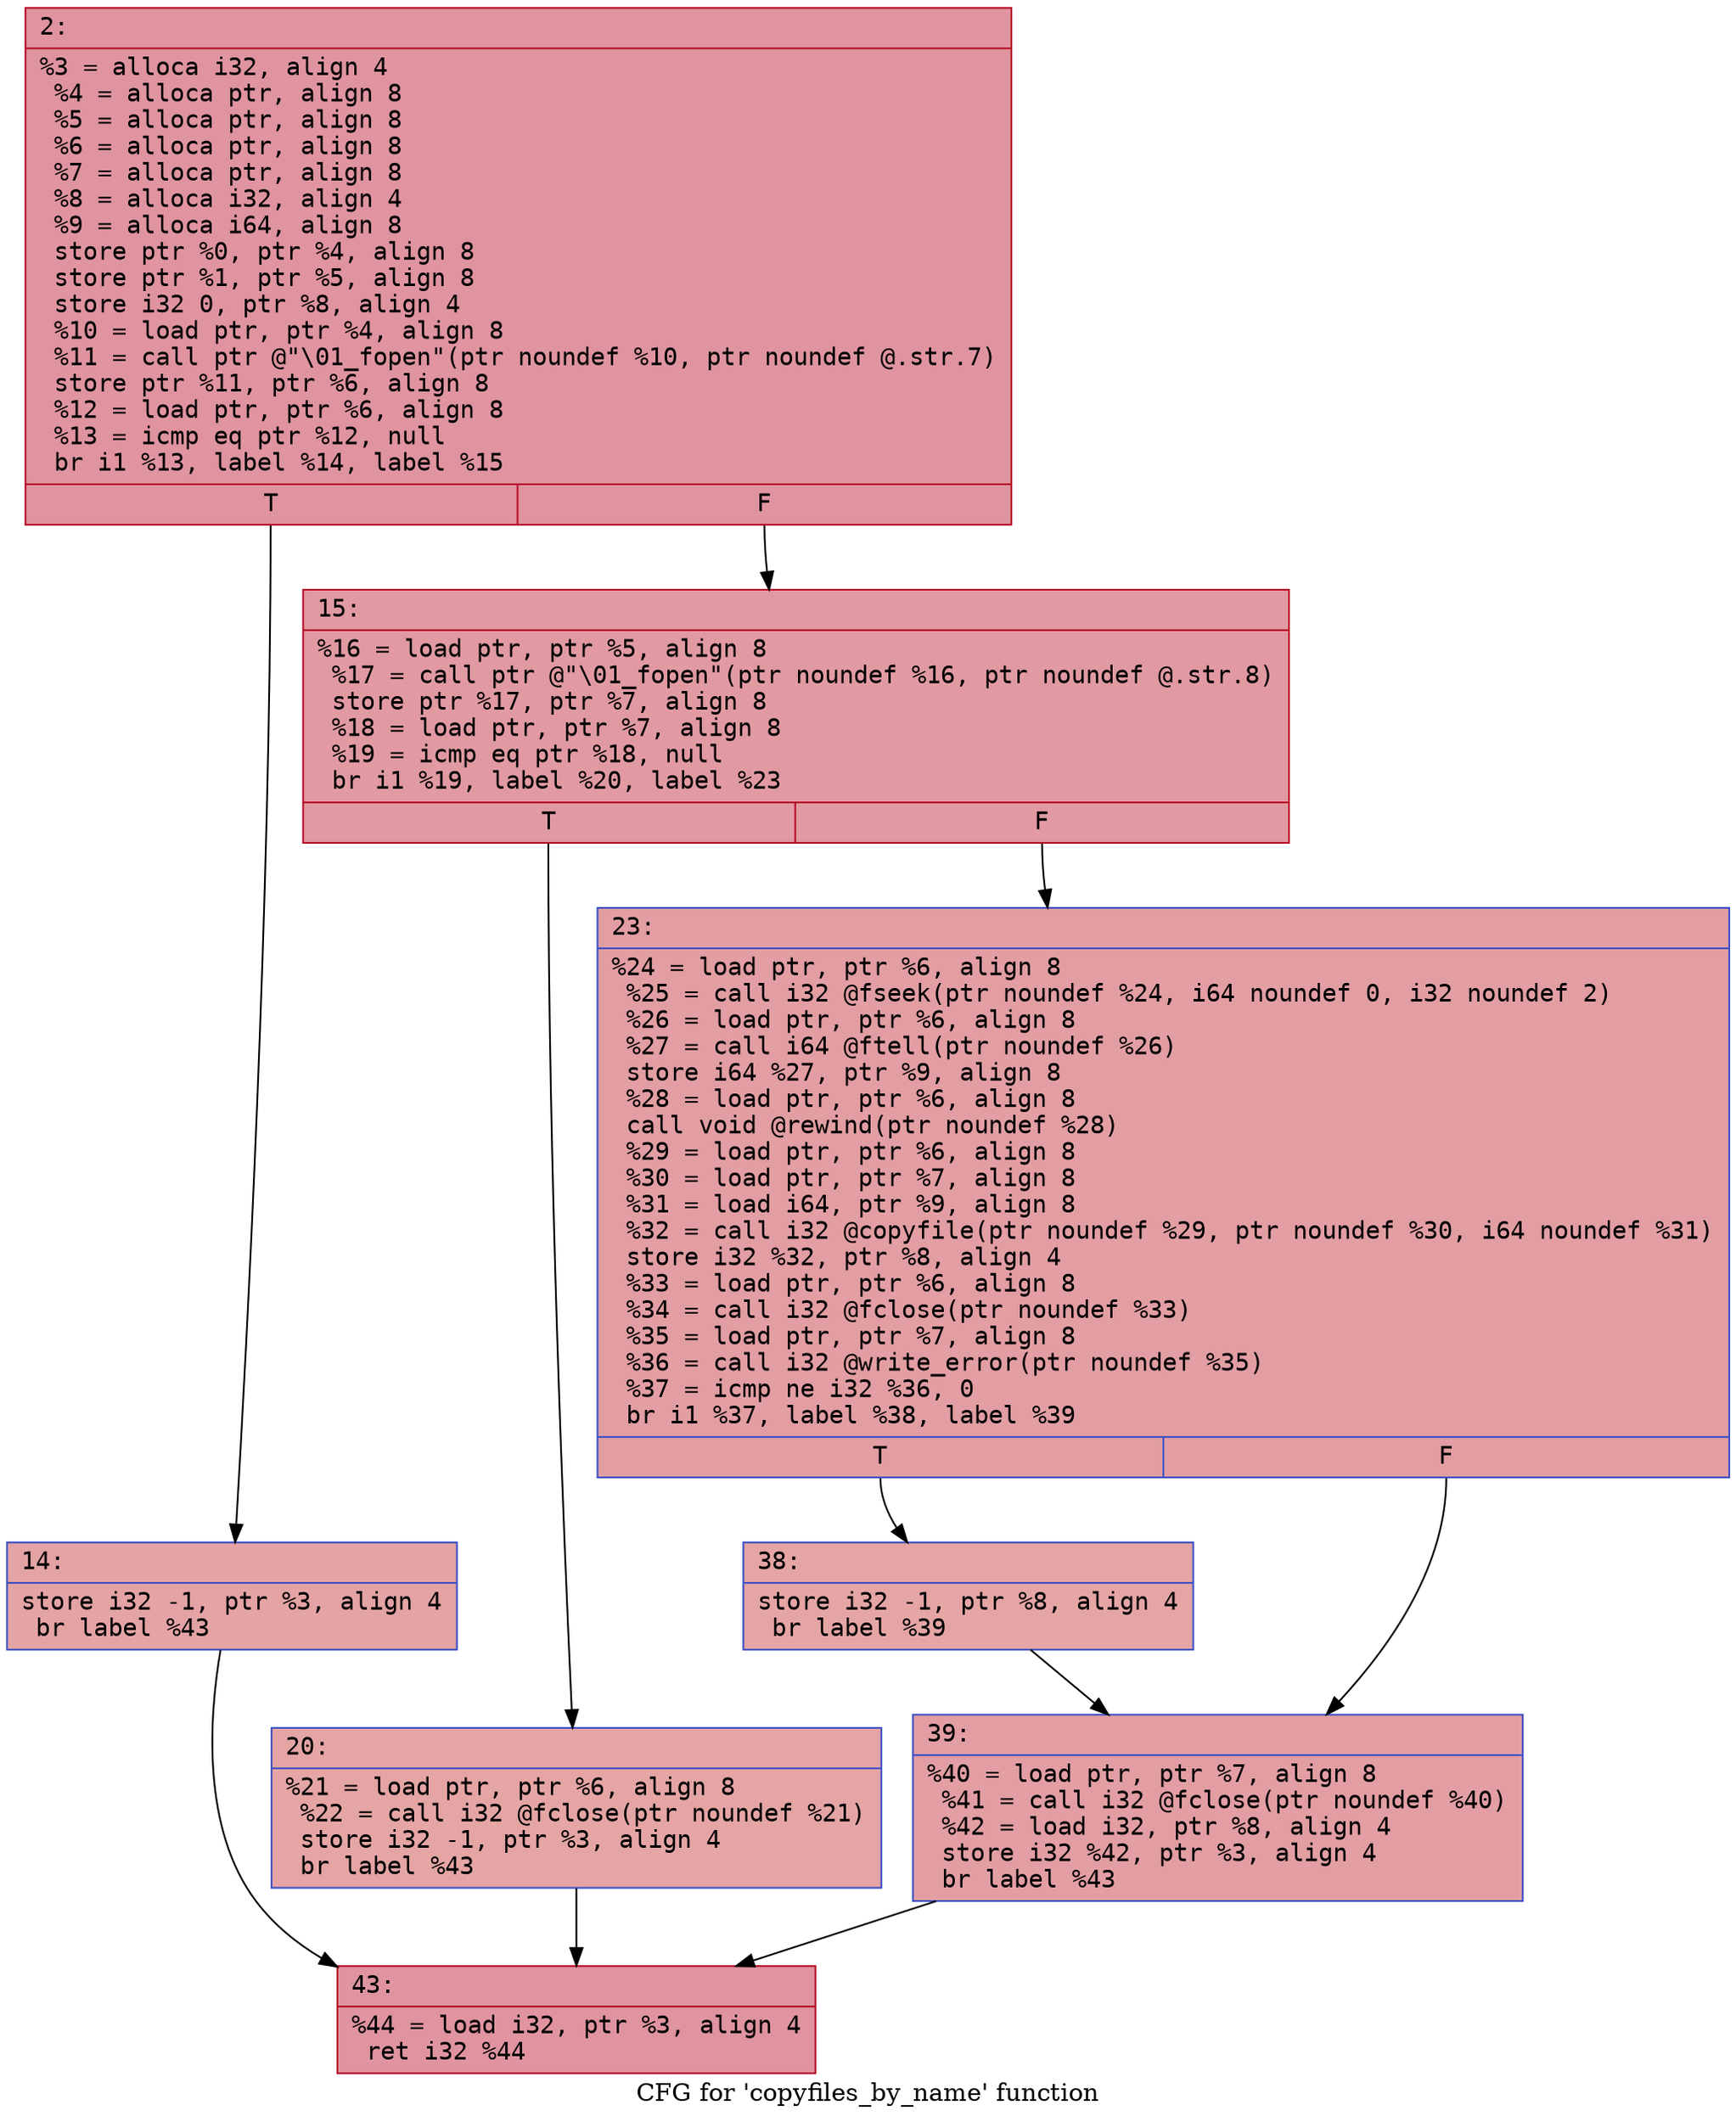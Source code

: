 digraph "CFG for 'copyfiles_by_name' function" {
	label="CFG for 'copyfiles_by_name' function";

	Node0x600001971e00 [shape=record,color="#b70d28ff", style=filled, fillcolor="#b70d2870" fontname="Courier",label="{2:\l|  %3 = alloca i32, align 4\l  %4 = alloca ptr, align 8\l  %5 = alloca ptr, align 8\l  %6 = alloca ptr, align 8\l  %7 = alloca ptr, align 8\l  %8 = alloca i32, align 4\l  %9 = alloca i64, align 8\l  store ptr %0, ptr %4, align 8\l  store ptr %1, ptr %5, align 8\l  store i32 0, ptr %8, align 4\l  %10 = load ptr, ptr %4, align 8\l  %11 = call ptr @\"\\01_fopen\"(ptr noundef %10, ptr noundef @.str.7)\l  store ptr %11, ptr %6, align 8\l  %12 = load ptr, ptr %6, align 8\l  %13 = icmp eq ptr %12, null\l  br i1 %13, label %14, label %15\l|{<s0>T|<s1>F}}"];
	Node0x600001971e00:s0 -> Node0x600001971e50[tooltip="2 -> 14\nProbability 37.50%" ];
	Node0x600001971e00:s1 -> Node0x600001971ea0[tooltip="2 -> 15\nProbability 62.50%" ];
	Node0x600001971e50 [shape=record,color="#3d50c3ff", style=filled, fillcolor="#c32e3170" fontname="Courier",label="{14:\l|  store i32 -1, ptr %3, align 4\l  br label %43\l}"];
	Node0x600001971e50 -> Node0x600001972030[tooltip="14 -> 43\nProbability 100.00%" ];
	Node0x600001971ea0 [shape=record,color="#b70d28ff", style=filled, fillcolor="#bb1b2c70" fontname="Courier",label="{15:\l|  %16 = load ptr, ptr %5, align 8\l  %17 = call ptr @\"\\01_fopen\"(ptr noundef %16, ptr noundef @.str.8)\l  store ptr %17, ptr %7, align 8\l  %18 = load ptr, ptr %7, align 8\l  %19 = icmp eq ptr %18, null\l  br i1 %19, label %20, label %23\l|{<s0>T|<s1>F}}"];
	Node0x600001971ea0:s0 -> Node0x600001971ef0[tooltip="15 -> 20\nProbability 37.50%" ];
	Node0x600001971ea0:s1 -> Node0x600001971f40[tooltip="15 -> 23\nProbability 62.50%" ];
	Node0x600001971ef0 [shape=record,color="#3d50c3ff", style=filled, fillcolor="#c5333470" fontname="Courier",label="{20:\l|  %21 = load ptr, ptr %6, align 8\l  %22 = call i32 @fclose(ptr noundef %21)\l  store i32 -1, ptr %3, align 4\l  br label %43\l}"];
	Node0x600001971ef0 -> Node0x600001972030[tooltip="20 -> 43\nProbability 100.00%" ];
	Node0x600001971f40 [shape=record,color="#3d50c3ff", style=filled, fillcolor="#be242e70" fontname="Courier",label="{23:\l|  %24 = load ptr, ptr %6, align 8\l  %25 = call i32 @fseek(ptr noundef %24, i64 noundef 0, i32 noundef 2)\l  %26 = load ptr, ptr %6, align 8\l  %27 = call i64 @ftell(ptr noundef %26)\l  store i64 %27, ptr %9, align 8\l  %28 = load ptr, ptr %6, align 8\l  call void @rewind(ptr noundef %28)\l  %29 = load ptr, ptr %6, align 8\l  %30 = load ptr, ptr %7, align 8\l  %31 = load i64, ptr %9, align 8\l  %32 = call i32 @copyfile(ptr noundef %29, ptr noundef %30, i64 noundef %31)\l  store i32 %32, ptr %8, align 4\l  %33 = load ptr, ptr %6, align 8\l  %34 = call i32 @fclose(ptr noundef %33)\l  %35 = load ptr, ptr %7, align 8\l  %36 = call i32 @write_error(ptr noundef %35)\l  %37 = icmp ne i32 %36, 0\l  br i1 %37, label %38, label %39\l|{<s0>T|<s1>F}}"];
	Node0x600001971f40:s0 -> Node0x600001971f90[tooltip="23 -> 38\nProbability 62.50%" ];
	Node0x600001971f40:s1 -> Node0x600001971fe0[tooltip="23 -> 39\nProbability 37.50%" ];
	Node0x600001971f90 [shape=record,color="#3d50c3ff", style=filled, fillcolor="#c5333470" fontname="Courier",label="{38:\l|  store i32 -1, ptr %8, align 4\l  br label %39\l}"];
	Node0x600001971f90 -> Node0x600001971fe0[tooltip="38 -> 39\nProbability 100.00%" ];
	Node0x600001971fe0 [shape=record,color="#3d50c3ff", style=filled, fillcolor="#be242e70" fontname="Courier",label="{39:\l|  %40 = load ptr, ptr %7, align 8\l  %41 = call i32 @fclose(ptr noundef %40)\l  %42 = load i32, ptr %8, align 4\l  store i32 %42, ptr %3, align 4\l  br label %43\l}"];
	Node0x600001971fe0 -> Node0x600001972030[tooltip="39 -> 43\nProbability 100.00%" ];
	Node0x600001972030 [shape=record,color="#b70d28ff", style=filled, fillcolor="#b70d2870" fontname="Courier",label="{43:\l|  %44 = load i32, ptr %3, align 4\l  ret i32 %44\l}"];
}
